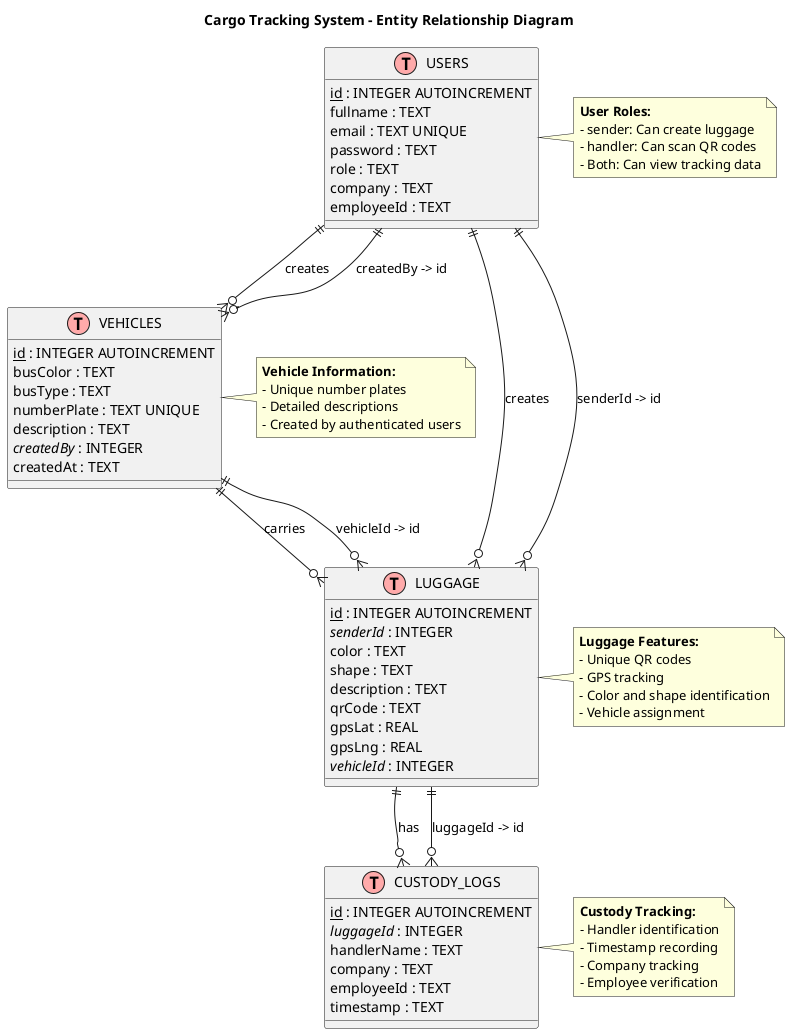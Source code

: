 @startuml Cargo Tracking System ER Diagram

!define table(x) class x << (T,#FFAAAA) >>
!define primary_key(x) <u>x</u>
!define foreign_key(x) <i>x</i>

title Cargo Tracking System - Entity Relationship Diagram

table(USERS) {
  primary_key(id) : INTEGER AUTOINCREMENT
  fullname : TEXT
  email : TEXT UNIQUE
  password : TEXT
  role : TEXT
  company : TEXT
  employeeId : TEXT
}

table(VEHICLES) {
  primary_key(id) : INTEGER AUTOINCREMENT
  busColor : TEXT
  busType : TEXT
  numberPlate : TEXT UNIQUE
  description : TEXT
  foreign_key(createdBy) : INTEGER
  createdAt : TEXT
}

table(LUGGAGE) {
  primary_key(id) : INTEGER AUTOINCREMENT
  foreign_key(senderId) : INTEGER
  color : TEXT
  shape : TEXT
  description : TEXT
  qrCode : TEXT
  gpsLat : REAL
  gpsLng : REAL
  foreign_key(vehicleId) : INTEGER
}

table(CUSTODY_LOGS) {
  primary_key(id) : INTEGER AUTOINCREMENT
  foreign_key(luggageId) : INTEGER
  handlerName : TEXT
  company : TEXT
  employeeId : TEXT
  timestamp : TEXT
}

' Relationships
USERS ||--o{ LUGGAGE : "creates"
USERS ||--o{ VEHICLES : "creates"
VEHICLES ||--o{ LUGGAGE : "carries"
LUGGAGE ||--o{ CUSTODY_LOGS : "has"

' Foreign key constraints
LUGGAGE }o--|| USERS : "senderId -> id"
LUGGAGE }o--|| VEHICLES : "vehicleId -> id"
VEHICLES }o--|| USERS : "createdBy -> id"
CUSTODY_LOGS }o--|| LUGGAGE : "luggageId -> id"

note right of USERS
  **User Roles:**
  - sender: Can create luggage
  - handler: Can scan QR codes
  - Both: Can view tracking data
end note

note right of VEHICLES
  **Vehicle Information:**
  - Unique number plates
  - Detailed descriptions
  - Created by authenticated users
end note

note right of LUGGAGE
  **Luggage Features:**
  - Unique QR codes
  - GPS tracking
  - Color and shape identification
  - Vehicle assignment
end note

note right of CUSTODY_LOGS
  **Custody Tracking:**
  - Handler identification
  - Timestamp recording
  - Company tracking
  - Employee verification
end note

@enduml 